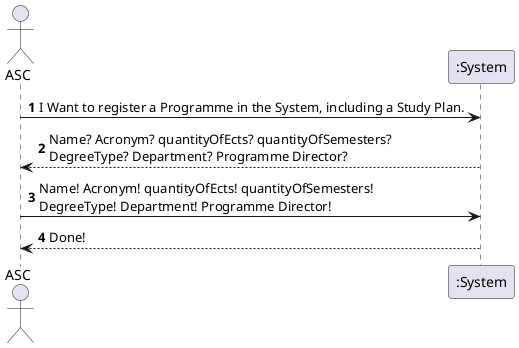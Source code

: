@startuml
actor ASC as Admin
participant ":System" as System
autonumber

Admin -> System  : I Want to register a Programme in the System, including a Study Plan.
System --> Admin  : Name? Acronym? quantityOfEcts? quantityOfSemesters?  \nDegreeType? Department? Programme Director?
Admin -> System  : Name! Acronym! quantityOfEcts! quantityOfSemesters!  \nDegreeType! Department! Programme Director!
System --> Admin  : Done!

@enduml